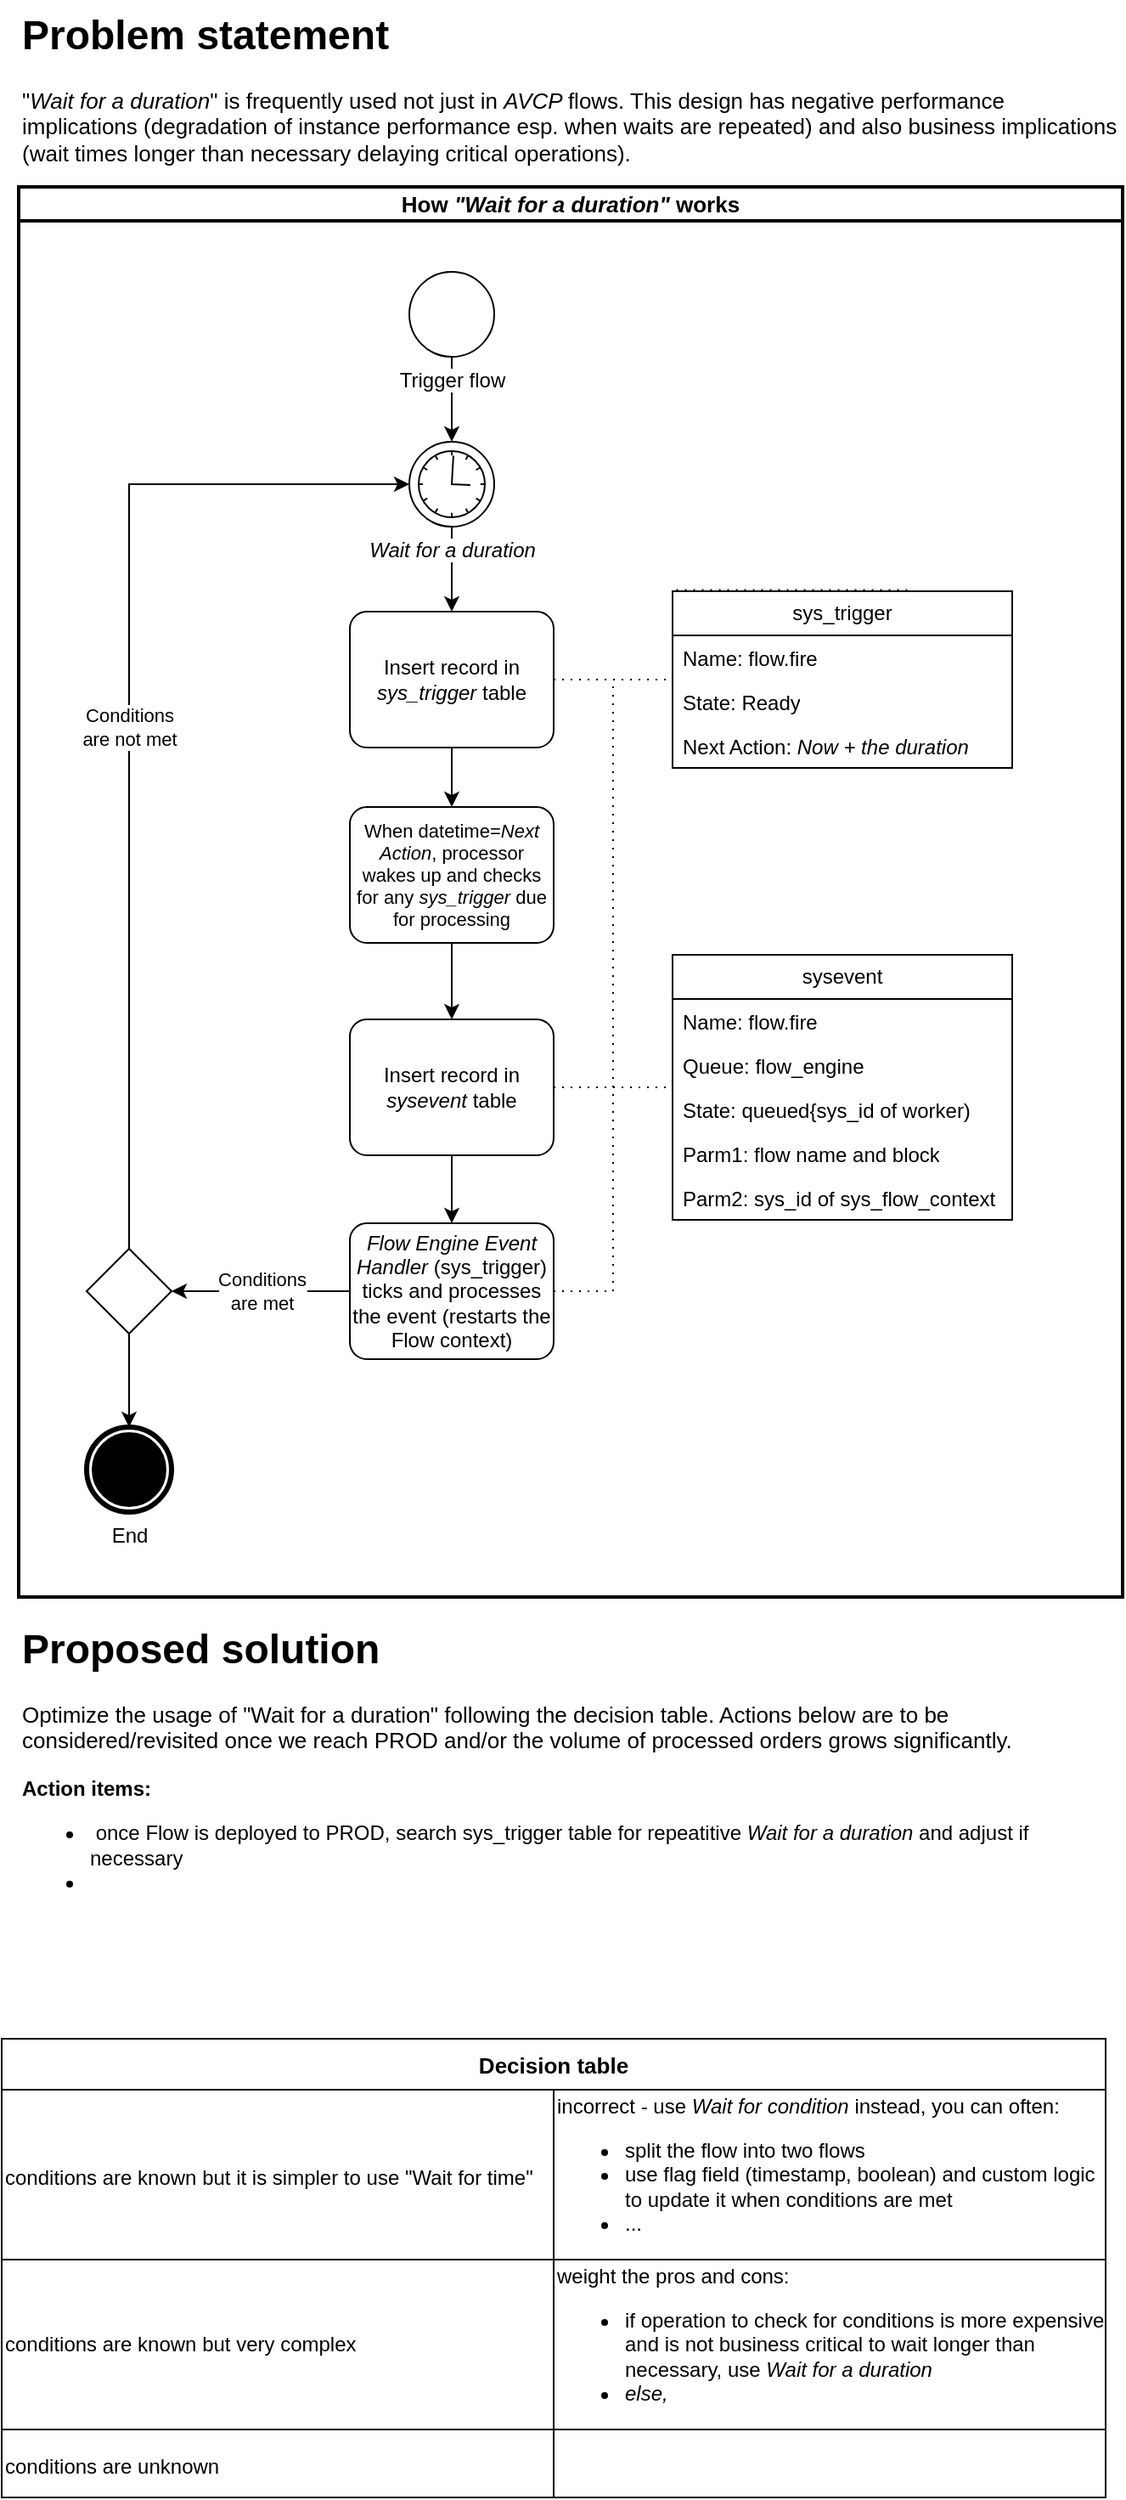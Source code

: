 <mxfile version="24.2.7" type="github">
  <diagram name="Page-1" id="dqgGaEMsfPLpN1jPL7-l">
    <mxGraphModel dx="2097" dy="2824" grid="1" gridSize="10" guides="1" tooltips="1" connect="1" arrows="1" fold="1" page="1" pageScale="1" pageWidth="850" pageHeight="1100" math="0" shadow="0">
      <root>
        <mxCell id="0" />
        <mxCell id="1" parent="0" />
        <mxCell id="lHSy6ZFqvvYhpSyqBEna-31" value="&lt;h1 style=&quot;margin-top: 0px;&quot;&gt;Problem statement&lt;br&gt;&lt;/h1&gt;&lt;p style=&quot;font-size: 13px;&quot;&gt;&quot;&lt;i&gt;Wait for a duration&lt;/i&gt;&quot; is frequently used not just in &lt;i&gt;AVCP &lt;/i&gt;flows. This design has negative performance implications (degradation of instance performance esp. when waits are repeated) and also business implications (wait times longer than necessary delaying critical operations).&lt;br&gt;&lt;/p&gt;" style="text;html=1;whiteSpace=wrap;overflow=hidden;rounded=0;" vertex="1" parent="1">
          <mxGeometry x="-60" y="-1160" width="650" height="100" as="geometry" />
        </mxCell>
        <mxCell id="lHSy6ZFqvvYhpSyqBEna-33" value="Decision table" style="shape=table;startSize=30;container=1;collapsible=0;childLayout=tableLayout;strokeColor=default;fontSize=13;fontStyle=1" vertex="1" parent="1">
          <mxGeometry x="-70" y="40" width="650" height="270" as="geometry" />
        </mxCell>
        <mxCell id="lHSy6ZFqvvYhpSyqBEna-34" value="" style="shape=tableRow;horizontal=0;startSize=0;swimlaneHead=0;swimlaneBody=0;strokeColor=inherit;top=0;left=0;bottom=0;right=0;collapsible=0;dropTarget=0;fillColor=none;points=[[0,0.5],[1,0.5]];portConstraint=eastwest;fontSize=16;" vertex="1" parent="lHSy6ZFqvvYhpSyqBEna-33">
          <mxGeometry y="30" width="650" height="100" as="geometry" />
        </mxCell>
        <mxCell id="lHSy6ZFqvvYhpSyqBEna-35" value="&lt;div align=&quot;left&quot;&gt;&lt;font style=&quot;font-size: 12px;&quot;&gt;conditions are known but it is simpler to use &quot;Wait for time&quot;&lt;/font&gt;&lt;/div&gt;" style="shape=partialRectangle;html=1;whiteSpace=wrap;connectable=0;strokeColor=inherit;overflow=hidden;fillColor=none;top=0;left=0;bottom=0;right=0;pointerEvents=1;fontSize=16;align=left;" vertex="1" parent="lHSy6ZFqvvYhpSyqBEna-34">
          <mxGeometry width="325" height="100" as="geometry">
            <mxRectangle width="325" height="100" as="alternateBounds" />
          </mxGeometry>
        </mxCell>
        <mxCell id="lHSy6ZFqvvYhpSyqBEna-36" value="&lt;div style=&quot;font-size: 12px;&quot; align=&quot;left&quot;&gt;&lt;font style=&quot;font-size: 12px;&quot;&gt;incorrect - use&lt;i&gt; Wait for condition&lt;/i&gt; instead, you can often:&lt;br&gt;&lt;/font&gt;&lt;/div&gt;&lt;div style=&quot;font-size: 12px;&quot; align=&quot;left&quot;&gt;&lt;ul&gt;&lt;li&gt;&lt;font style=&quot;font-size: 12px;&quot;&gt;split the flow into two flows&lt;/font&gt;&lt;/li&gt;&lt;li&gt;&lt;font style=&quot;font-size: 12px;&quot;&gt;use flag field (timestamp, boolean) and custom logic to update it when conditions are met&lt;/font&gt;&lt;/li&gt;&lt;li&gt;&lt;font style=&quot;font-size: 12px;&quot;&gt;...&lt;br&gt;&lt;/font&gt;&lt;/li&gt;&lt;/ul&gt;&lt;/div&gt;" style="shape=partialRectangle;html=1;whiteSpace=wrap;connectable=0;strokeColor=inherit;overflow=hidden;fillColor=none;top=0;left=0;bottom=0;right=0;pointerEvents=1;fontSize=16;align=left;" vertex="1" parent="lHSy6ZFqvvYhpSyqBEna-34">
          <mxGeometry x="325" width="325" height="100" as="geometry">
            <mxRectangle width="325" height="100" as="alternateBounds" />
          </mxGeometry>
        </mxCell>
        <mxCell id="lHSy6ZFqvvYhpSyqBEna-38" value="" style="shape=tableRow;horizontal=0;startSize=0;swimlaneHead=0;swimlaneBody=0;strokeColor=inherit;top=0;left=0;bottom=0;right=0;collapsible=0;dropTarget=0;fillColor=none;points=[[0,0.5],[1,0.5]];portConstraint=eastwest;fontSize=12;" vertex="1" parent="lHSy6ZFqvvYhpSyqBEna-33">
          <mxGeometry y="130" width="650" height="100" as="geometry" />
        </mxCell>
        <mxCell id="lHSy6ZFqvvYhpSyqBEna-39" value="&lt;div style=&quot;font-size: 12px;&quot; align=&quot;left&quot;&gt;&lt;font style=&quot;font-size: 12px;&quot;&gt;conditions are known but very complex&lt;br&gt;&lt;/font&gt;&lt;/div&gt;" style="shape=partialRectangle;html=1;whiteSpace=wrap;connectable=0;strokeColor=inherit;overflow=hidden;fillColor=none;top=0;left=0;bottom=0;right=0;pointerEvents=1;fontSize=16;align=left;" vertex="1" parent="lHSy6ZFqvvYhpSyqBEna-38">
          <mxGeometry width="325" height="100" as="geometry">
            <mxRectangle width="325" height="100" as="alternateBounds" />
          </mxGeometry>
        </mxCell>
        <mxCell id="lHSy6ZFqvvYhpSyqBEna-40" value="&lt;div style=&quot;font-size: 12px;&quot; align=&quot;left&quot;&gt;&lt;font style=&quot;font-size: 12px;&quot;&gt;weight the pros and cons:&lt;/font&gt;&lt;/div&gt;&lt;div style=&quot;font-size: 12px;&quot; align=&quot;left&quot;&gt;&lt;ul&gt;&lt;li&gt;&lt;font style=&quot;font-size: 12px;&quot;&gt;if operation to check for conditions is more expensive and is not business critical to wait longer than necessary, use &lt;i&gt;Wait for a duration&lt;/i&gt;&lt;/font&gt;&lt;/li&gt;&lt;li&gt;&lt;font style=&quot;font-size: 12px;&quot;&gt;&lt;i&gt;else, &lt;br&gt;&lt;/i&gt;&lt;/font&gt;&lt;/li&gt;&lt;/ul&gt;&lt;/div&gt;" style="shape=partialRectangle;html=1;whiteSpace=wrap;connectable=0;strokeColor=inherit;overflow=hidden;fillColor=none;top=0;left=0;bottom=0;right=0;pointerEvents=1;fontSize=16;align=left;" vertex="1" parent="lHSy6ZFqvvYhpSyqBEna-38">
          <mxGeometry x="325" width="325" height="100" as="geometry">
            <mxRectangle width="325" height="100" as="alternateBounds" />
          </mxGeometry>
        </mxCell>
        <mxCell id="lHSy6ZFqvvYhpSyqBEna-42" value="" style="shape=tableRow;horizontal=0;startSize=0;swimlaneHead=0;swimlaneBody=0;strokeColor=inherit;top=0;left=0;bottom=0;right=0;collapsible=0;dropTarget=0;fillColor=none;points=[[0,0.5],[1,0.5]];portConstraint=eastwest;fontSize=16;" vertex="1" parent="lHSy6ZFqvvYhpSyqBEna-33">
          <mxGeometry y="230" width="650" height="40" as="geometry" />
        </mxCell>
        <mxCell id="lHSy6ZFqvvYhpSyqBEna-43" value="&lt;div align=&quot;left&quot;&gt;&lt;font style=&quot;font-size: 12px;&quot;&gt;conditions are unknown&lt;/font&gt;&lt;br&gt;&lt;/div&gt;" style="shape=partialRectangle;html=1;whiteSpace=wrap;connectable=0;strokeColor=inherit;overflow=hidden;fillColor=none;top=0;left=0;bottom=0;right=0;pointerEvents=1;fontSize=16;align=left;" vertex="1" parent="lHSy6ZFqvvYhpSyqBEna-42">
          <mxGeometry width="325" height="40" as="geometry">
            <mxRectangle width="325" height="40" as="alternateBounds" />
          </mxGeometry>
        </mxCell>
        <mxCell id="lHSy6ZFqvvYhpSyqBEna-44" value="" style="shape=partialRectangle;html=1;whiteSpace=wrap;connectable=0;strokeColor=inherit;overflow=hidden;fillColor=none;top=0;left=0;bottom=0;right=0;pointerEvents=1;fontSize=16;" vertex="1" parent="lHSy6ZFqvvYhpSyqBEna-42">
          <mxGeometry x="325" width="325" height="40" as="geometry">
            <mxRectangle width="325" height="40" as="alternateBounds" />
          </mxGeometry>
        </mxCell>
        <mxCell id="lHSy6ZFqvvYhpSyqBEna-66" value="&lt;b&gt;&lt;font style=&quot;font-size: 13px;&quot;&gt;How &lt;i&gt;&quot;Wait for a duration&quot;&lt;/i&gt; works&lt;/font&gt;&lt;/b&gt;" style="swimlane;html=1;startSize=20;fontStyle=0;collapsible=0;horizontal=1;swimlaneLine=1;strokeWidth=2;swimlaneFillColor=#ffffff;whiteSpace=wrap;" vertex="1" parent="1">
          <mxGeometry x="-60" y="-1050" width="650" height="830" as="geometry" />
        </mxCell>
        <mxCell id="lHSy6ZFqvvYhpSyqBEna-67" style="edgeStyle=orthogonalEdgeStyle;rounded=0;orthogonalLoop=1;jettySize=auto;html=1;" edge="1" parent="lHSy6ZFqvvYhpSyqBEna-66" source="lHSy6ZFqvvYhpSyqBEna-49" target="lHSy6ZFqvvYhpSyqBEna-50">
          <mxGeometry relative="1" as="geometry" />
        </mxCell>
        <mxCell id="lHSy6ZFqvvYhpSyqBEna-49" value="Trigger flow" style="points=[[0.145,0.145,0],[0.5,0,0],[0.855,0.145,0],[1,0.5,0],[0.855,0.855,0],[0.5,1,0],[0.145,0.855,0],[0,0.5,0]];shape=mxgraph.bpmn.event;html=1;verticalLabelPosition=bottom;labelBackgroundColor=#ffffff;verticalAlign=top;align=center;perimeter=ellipsePerimeter;outlineConnect=0;aspect=fixed;outline=standard;symbol=general;" vertex="1" parent="lHSy6ZFqvvYhpSyqBEna-66">
          <mxGeometry x="230" y="50" width="50" height="50" as="geometry" />
        </mxCell>
        <mxCell id="lHSy6ZFqvvYhpSyqBEna-68" style="edgeStyle=orthogonalEdgeStyle;rounded=0;orthogonalLoop=1;jettySize=auto;html=1;" edge="1" parent="lHSy6ZFqvvYhpSyqBEna-66" source="lHSy6ZFqvvYhpSyqBEna-50" target="lHSy6ZFqvvYhpSyqBEna-55">
          <mxGeometry relative="1" as="geometry" />
        </mxCell>
        <mxCell id="lHSy6ZFqvvYhpSyqBEna-50" value="&lt;i&gt;Wait for a duration&lt;/i&gt;" style="points=[[0.145,0.145,0],[0.5,0,0],[0.855,0.145,0],[1,0.5,0],[0.855,0.855,0],[0.5,1,0],[0.145,0.855,0],[0,0.5,0]];shape=mxgraph.bpmn.event;html=1;verticalLabelPosition=bottom;labelBackgroundColor=#ffffff;verticalAlign=top;align=center;perimeter=ellipsePerimeter;outlineConnect=0;aspect=fixed;outline=standard;symbol=timer;" vertex="1" parent="lHSy6ZFqvvYhpSyqBEna-66">
          <mxGeometry x="230" y="150" width="50" height="50" as="geometry" />
        </mxCell>
        <mxCell id="lHSy6ZFqvvYhpSyqBEna-69" style="edgeStyle=orthogonalEdgeStyle;rounded=0;orthogonalLoop=1;jettySize=auto;html=1;" edge="1" parent="lHSy6ZFqvvYhpSyqBEna-66" source="lHSy6ZFqvvYhpSyqBEna-55" target="lHSy6ZFqvvYhpSyqBEna-63">
          <mxGeometry relative="1" as="geometry" />
        </mxCell>
        <mxCell id="lHSy6ZFqvvYhpSyqBEna-55" value="Insert record in &lt;br&gt;&lt;i&gt;sys_trigger&lt;/i&gt; table" style="points=[[0.25,0,0],[0.5,0,0],[0.75,0,0],[1,0.25,0],[1,0.5,0],[1,0.75,0],[0.75,1,0],[0.5,1,0],[0.25,1,0],[0,0.75,0],[0,0.5,0],[0,0.25,0]];shape=mxgraph.bpmn.task;whiteSpace=wrap;rectStyle=rounded;size=10;html=1;container=1;expand=0;collapsible=0;taskMarker=abstract;" vertex="1" parent="lHSy6ZFqvvYhpSyqBEna-66">
          <mxGeometry x="195" y="250" width="120" height="80" as="geometry" />
        </mxCell>
        <mxCell id="lHSy6ZFqvvYhpSyqBEna-57" value="sys_trigger" style="swimlane;fontStyle=0;childLayout=stackLayout;horizontal=1;startSize=26;fillColor=none;horizontalStack=0;resizeParent=1;resizeParentMax=0;resizeLast=0;collapsible=1;marginBottom=0;whiteSpace=wrap;html=1;" vertex="1" parent="lHSy6ZFqvvYhpSyqBEna-66">
          <mxGeometry x="385" y="238" width="200" height="104" as="geometry" />
        </mxCell>
        <mxCell id="lHSy6ZFqvvYhpSyqBEna-58" value="Name: flow.fire" style="text;strokeColor=none;fillColor=none;align=left;verticalAlign=top;spacingLeft=4;spacingRight=4;overflow=hidden;rotatable=0;points=[[0,0.5],[1,0.5]];portConstraint=eastwest;whiteSpace=wrap;html=1;" vertex="1" parent="lHSy6ZFqvvYhpSyqBEna-57">
          <mxGeometry y="26" width="200" height="26" as="geometry" />
        </mxCell>
        <mxCell id="lHSy6ZFqvvYhpSyqBEna-59" value="State: Ready" style="text;strokeColor=none;fillColor=none;align=left;verticalAlign=top;spacingLeft=4;spacingRight=4;overflow=hidden;rotatable=0;points=[[0,0.5],[1,0.5]];portConstraint=eastwest;whiteSpace=wrap;html=1;" vertex="1" parent="lHSy6ZFqvvYhpSyqBEna-57">
          <mxGeometry y="52" width="200" height="26" as="geometry" />
        </mxCell>
        <mxCell id="lHSy6ZFqvvYhpSyqBEna-60" value="Next Action: &lt;i&gt;Now + the duration&lt;/i&gt;" style="text;strokeColor=none;fillColor=none;align=left;verticalAlign=top;spacingLeft=4;spacingRight=4;overflow=hidden;rotatable=0;points=[[0,0.5],[1,0.5]];portConstraint=eastwest;whiteSpace=wrap;html=1;" vertex="1" parent="lHSy6ZFqvvYhpSyqBEna-57">
          <mxGeometry y="78" width="200" height="26" as="geometry" />
        </mxCell>
        <mxCell id="lHSy6ZFqvvYhpSyqBEna-63" value="When datetime=&lt;i&gt;Next Action&lt;/i&gt;, processor wakes up and checks for any &lt;i&gt;sys_trigger &lt;/i&gt;due for processing" style="points=[[0.25,0,0],[0.5,0,0],[0.75,0,0],[1,0.25,0],[1,0.5,0],[1,0.75,0],[0.75,1,0],[0.5,1,0],[0.25,1,0],[0,0.75,0],[0,0.5,0],[0,0.25,0]];shape=mxgraph.bpmn.task;whiteSpace=wrap;rectStyle=rounded;size=10;html=1;container=1;expand=0;collapsible=0;taskMarker=abstract;fontSize=11;" vertex="1" parent="lHSy6ZFqvvYhpSyqBEna-66">
          <mxGeometry x="195" y="365" width="120" height="80" as="geometry" />
        </mxCell>
        <mxCell id="lHSy6ZFqvvYhpSyqBEna-82" style="edgeStyle=orthogonalEdgeStyle;rounded=0;orthogonalLoop=1;jettySize=auto;html=1;" edge="1" parent="lHSy6ZFqvvYhpSyqBEna-66" source="lHSy6ZFqvvYhpSyqBEna-65" target="lHSy6ZFqvvYhpSyqBEna-80">
          <mxGeometry relative="1" as="geometry" />
        </mxCell>
        <mxCell id="lHSy6ZFqvvYhpSyqBEna-65" value="Insert record in&lt;br&gt;&lt;i&gt;sysevent &lt;/i&gt;table" style="points=[[0.25,0,0],[0.5,0,0],[0.75,0,0],[1,0.25,0],[1,0.5,0],[1,0.75,0],[0.75,1,0],[0.5,1,0],[0.25,1,0],[0,0.75,0],[0,0.5,0],[0,0.25,0]];shape=mxgraph.bpmn.task;whiteSpace=wrap;rectStyle=rounded;size=10;html=1;container=1;expand=0;collapsible=0;taskMarker=abstract;" vertex="1" parent="lHSy6ZFqvvYhpSyqBEna-66">
          <mxGeometry x="195" y="490" width="120" height="80" as="geometry" />
        </mxCell>
        <mxCell id="lHSy6ZFqvvYhpSyqBEna-70" style="edgeStyle=orthogonalEdgeStyle;rounded=0;orthogonalLoop=1;jettySize=auto;html=1;entryX=0.5;entryY=0;entryDx=0;entryDy=0;entryPerimeter=0;" edge="1" parent="lHSy6ZFqvvYhpSyqBEna-66" source="lHSy6ZFqvvYhpSyqBEna-63" target="lHSy6ZFqvvYhpSyqBEna-65">
          <mxGeometry relative="1" as="geometry" />
        </mxCell>
        <mxCell id="lHSy6ZFqvvYhpSyqBEna-71" value="" style="edgeStyle=elbowEdgeStyle;fontSize=12;html=1;endFill=0;startFill=0;endSize=6;startSize=6;dashed=1;dashPattern=1 4;endArrow=none;startArrow=none;rounded=0;entryX=0.691;entryY=-0.007;entryDx=0;entryDy=0;entryPerimeter=0;exitX=1;exitY=0.5;exitDx=0;exitDy=0;exitPerimeter=0;" edge="1" parent="lHSy6ZFqvvYhpSyqBEna-66" source="lHSy6ZFqvvYhpSyqBEna-55" target="lHSy6ZFqvvYhpSyqBEna-57">
          <mxGeometry width="160" relative="1" as="geometry">
            <mxPoint x="395" y="480" as="sourcePoint" />
            <mxPoint x="555" y="480" as="targetPoint" />
            <Array as="points">
              <mxPoint x="385" y="290" />
            </Array>
          </mxGeometry>
        </mxCell>
        <mxCell id="lHSy6ZFqvvYhpSyqBEna-73" value="sysevent" style="swimlane;fontStyle=0;childLayout=stackLayout;horizontal=1;startSize=26;fillColor=none;horizontalStack=0;resizeParent=1;resizeParentMax=0;resizeLast=0;collapsible=1;marginBottom=0;whiteSpace=wrap;html=1;" vertex="1" parent="lHSy6ZFqvvYhpSyqBEna-66">
          <mxGeometry x="385" y="452" width="200" height="156" as="geometry" />
        </mxCell>
        <mxCell id="lHSy6ZFqvvYhpSyqBEna-74" value="Name: flow.fire" style="text;strokeColor=none;fillColor=none;align=left;verticalAlign=top;spacingLeft=4;spacingRight=4;overflow=hidden;rotatable=0;points=[[0,0.5],[1,0.5]];portConstraint=eastwest;whiteSpace=wrap;html=1;" vertex="1" parent="lHSy6ZFqvvYhpSyqBEna-73">
          <mxGeometry y="26" width="200" height="26" as="geometry" />
        </mxCell>
        <mxCell id="lHSy6ZFqvvYhpSyqBEna-75" value="Queue: flow_engine" style="text;strokeColor=none;fillColor=none;align=left;verticalAlign=top;spacingLeft=4;spacingRight=4;overflow=hidden;rotatable=0;points=[[0,0.5],[1,0.5]];portConstraint=eastwest;whiteSpace=wrap;html=1;" vertex="1" parent="lHSy6ZFqvvYhpSyqBEna-73">
          <mxGeometry y="52" width="200" height="26" as="geometry" />
        </mxCell>
        <mxCell id="lHSy6ZFqvvYhpSyqBEna-88" value="State: queued{sys_id of worker)" style="text;strokeColor=none;fillColor=none;align=left;verticalAlign=top;spacingLeft=4;spacingRight=4;overflow=hidden;rotatable=0;points=[[0,0.5],[1,0.5]];portConstraint=eastwest;whiteSpace=wrap;html=1;" vertex="1" parent="lHSy6ZFqvvYhpSyqBEna-73">
          <mxGeometry y="78" width="200" height="26" as="geometry" />
        </mxCell>
        <mxCell id="lHSy6ZFqvvYhpSyqBEna-87" value="Parm1: flow name and block" style="text;strokeColor=none;fillColor=none;align=left;verticalAlign=top;spacingLeft=4;spacingRight=4;overflow=hidden;rotatable=0;points=[[0,0.5],[1,0.5]];portConstraint=eastwest;whiteSpace=wrap;html=1;" vertex="1" parent="lHSy6ZFqvvYhpSyqBEna-73">
          <mxGeometry y="104" width="200" height="26" as="geometry" />
        </mxCell>
        <mxCell id="lHSy6ZFqvvYhpSyqBEna-76" value="Parm2: sys_id of sys_flow_context" style="text;strokeColor=none;fillColor=none;align=left;verticalAlign=top;spacingLeft=4;spacingRight=4;overflow=hidden;rotatable=0;points=[[0,0.5],[1,0.5]];portConstraint=eastwest;whiteSpace=wrap;html=1;" vertex="1" parent="lHSy6ZFqvvYhpSyqBEna-73">
          <mxGeometry y="130" width="200" height="26" as="geometry" />
        </mxCell>
        <mxCell id="lHSy6ZFqvvYhpSyqBEna-103" value="Conditions &lt;br&gt;are met" style="edgeStyle=orthogonalEdgeStyle;rounded=0;orthogonalLoop=1;jettySize=auto;html=1;" edge="1" parent="lHSy6ZFqvvYhpSyqBEna-66" source="lHSy6ZFqvvYhpSyqBEna-80" target="lHSy6ZFqvvYhpSyqBEna-101">
          <mxGeometry relative="1" as="geometry" />
        </mxCell>
        <mxCell id="lHSy6ZFqvvYhpSyqBEna-80" value="&lt;i&gt;Flow Engine Event Handler&lt;/i&gt; (sys_trigger) ticks and processes the event (restarts the Flow context)" style="points=[[0.25,0,0],[0.5,0,0],[0.75,0,0],[1,0.25,0],[1,0.5,0],[1,0.75,0],[0.75,1,0],[0.5,1,0],[0.25,1,0],[0,0.75,0],[0,0.5,0],[0,0.25,0]];shape=mxgraph.bpmn.task;whiteSpace=wrap;rectStyle=rounded;size=10;html=1;container=1;expand=0;collapsible=0;taskMarker=abstract;" vertex="1" parent="lHSy6ZFqvvYhpSyqBEna-66">
          <mxGeometry x="195" y="610" width="120" height="80" as="geometry" />
        </mxCell>
        <mxCell id="lHSy6ZFqvvYhpSyqBEna-84" value="" style="edgeStyle=elbowEdgeStyle;fontSize=12;html=1;endFill=0;startFill=0;endSize=6;startSize=6;dashed=1;dashPattern=1 4;endArrow=none;startArrow=none;rounded=0;exitX=1;exitY=0.5;exitDx=0;exitDy=0;exitPerimeter=0;" edge="1" parent="lHSy6ZFqvvYhpSyqBEna-66" source="lHSy6ZFqvvYhpSyqBEna-80" target="lHSy6ZFqvvYhpSyqBEna-57">
          <mxGeometry width="160" relative="1" as="geometry">
            <mxPoint x="365" y="670" as="sourcePoint" />
            <mxPoint x="525" y="670" as="targetPoint" />
          </mxGeometry>
        </mxCell>
        <mxCell id="lHSy6ZFqvvYhpSyqBEna-89" value="" style="edgeStyle=elbowEdgeStyle;fontSize=12;html=1;endFill=0;startFill=0;endSize=6;startSize=6;dashed=1;dashPattern=1 4;endArrow=none;startArrow=none;rounded=0;exitX=1;exitY=0.5;exitDx=0;exitDy=0;exitPerimeter=0;" edge="1" parent="lHSy6ZFqvvYhpSyqBEna-66" source="lHSy6ZFqvvYhpSyqBEna-65" target="lHSy6ZFqvvYhpSyqBEna-73">
          <mxGeometry width="160" relative="1" as="geometry">
            <mxPoint x="-45" y="660" as="sourcePoint" />
            <mxPoint x="115" y="660" as="targetPoint" />
          </mxGeometry>
        </mxCell>
        <mxCell id="lHSy6ZFqvvYhpSyqBEna-92" value="End" style="points=[[0.145,0.145,0],[0.5,0,0],[0.855,0.145,0],[1,0.5,0],[0.855,0.855,0],[0.5,1,0],[0.145,0.855,0],[0,0.5,0]];shape=mxgraph.bpmn.event;html=1;verticalLabelPosition=bottom;labelBackgroundColor=#ffffff;verticalAlign=top;align=center;perimeter=ellipsePerimeter;outlineConnect=0;aspect=fixed;outline=end;symbol=terminate;" vertex="1" parent="lHSy6ZFqvvYhpSyqBEna-66">
          <mxGeometry x="40" y="730" width="50" height="50" as="geometry" />
        </mxCell>
        <mxCell id="lHSy6ZFqvvYhpSyqBEna-105" style="edgeStyle=orthogonalEdgeStyle;rounded=0;orthogonalLoop=1;jettySize=auto;html=1;" edge="1" parent="lHSy6ZFqvvYhpSyqBEna-66" source="lHSy6ZFqvvYhpSyqBEna-101" target="lHSy6ZFqvvYhpSyqBEna-92">
          <mxGeometry relative="1" as="geometry" />
        </mxCell>
        <mxCell id="lHSy6ZFqvvYhpSyqBEna-106" value="Conditions&lt;br&gt;are not met" style="edgeStyle=orthogonalEdgeStyle;rounded=0;orthogonalLoop=1;jettySize=auto;html=1;" edge="1" parent="lHSy6ZFqvvYhpSyqBEna-66" source="lHSy6ZFqvvYhpSyqBEna-101" target="lHSy6ZFqvvYhpSyqBEna-50">
          <mxGeometry relative="1" as="geometry">
            <Array as="points">
              <mxPoint x="65" y="175" />
            </Array>
          </mxGeometry>
        </mxCell>
        <mxCell id="lHSy6ZFqvvYhpSyqBEna-101" value="" style="points=[[0.25,0.25,0],[0.5,0,0],[0.75,0.25,0],[1,0.5,0],[0.75,0.75,0],[0.5,1,0],[0.25,0.75,0],[0,0.5,0]];shape=mxgraph.bpmn.gateway2;html=1;verticalLabelPosition=bottom;labelBackgroundColor=#ffffff;verticalAlign=top;align=center;perimeter=rhombusPerimeter;outlineConnect=0;outline=none;symbol=none;" vertex="1" parent="lHSy6ZFqvvYhpSyqBEna-66">
          <mxGeometry x="40" y="625" width="50" height="50" as="geometry" />
        </mxCell>
        <mxCell id="lHSy6ZFqvvYhpSyqBEna-107" value="&lt;h1 style=&quot;margin-top: 0px;&quot;&gt;Proposed solution&lt;br&gt;&lt;/h1&gt;&lt;p style=&quot;font-size: 13px;&quot;&gt;Optimize the usage of &quot;Wait for a duration&quot; following the decision table. Actions below are to be considered/revisited once we reach PROD and/or the volume of processed orders grows significantly.&lt;br&gt;&lt;/p&gt;&lt;div&gt;&lt;b&gt;Action items:&lt;/b&gt;&lt;/div&gt;&lt;div&gt;&lt;ul&gt;&lt;li&gt;&amp;nbsp;once Flow is deployed to PROD, search sys_trigger table for repeatitive &lt;i&gt;Wait for a duration&lt;/i&gt; and adjust if necessary&lt;/li&gt;&lt;li&gt;&lt;br&gt;&lt;/li&gt;&lt;/ul&gt;&lt;/div&gt;" style="text;html=1;whiteSpace=wrap;overflow=hidden;rounded=0;" vertex="1" parent="1">
          <mxGeometry x="-60" y="-210" width="650" height="180" as="geometry" />
        </mxCell>
      </root>
    </mxGraphModel>
  </diagram>
</mxfile>
